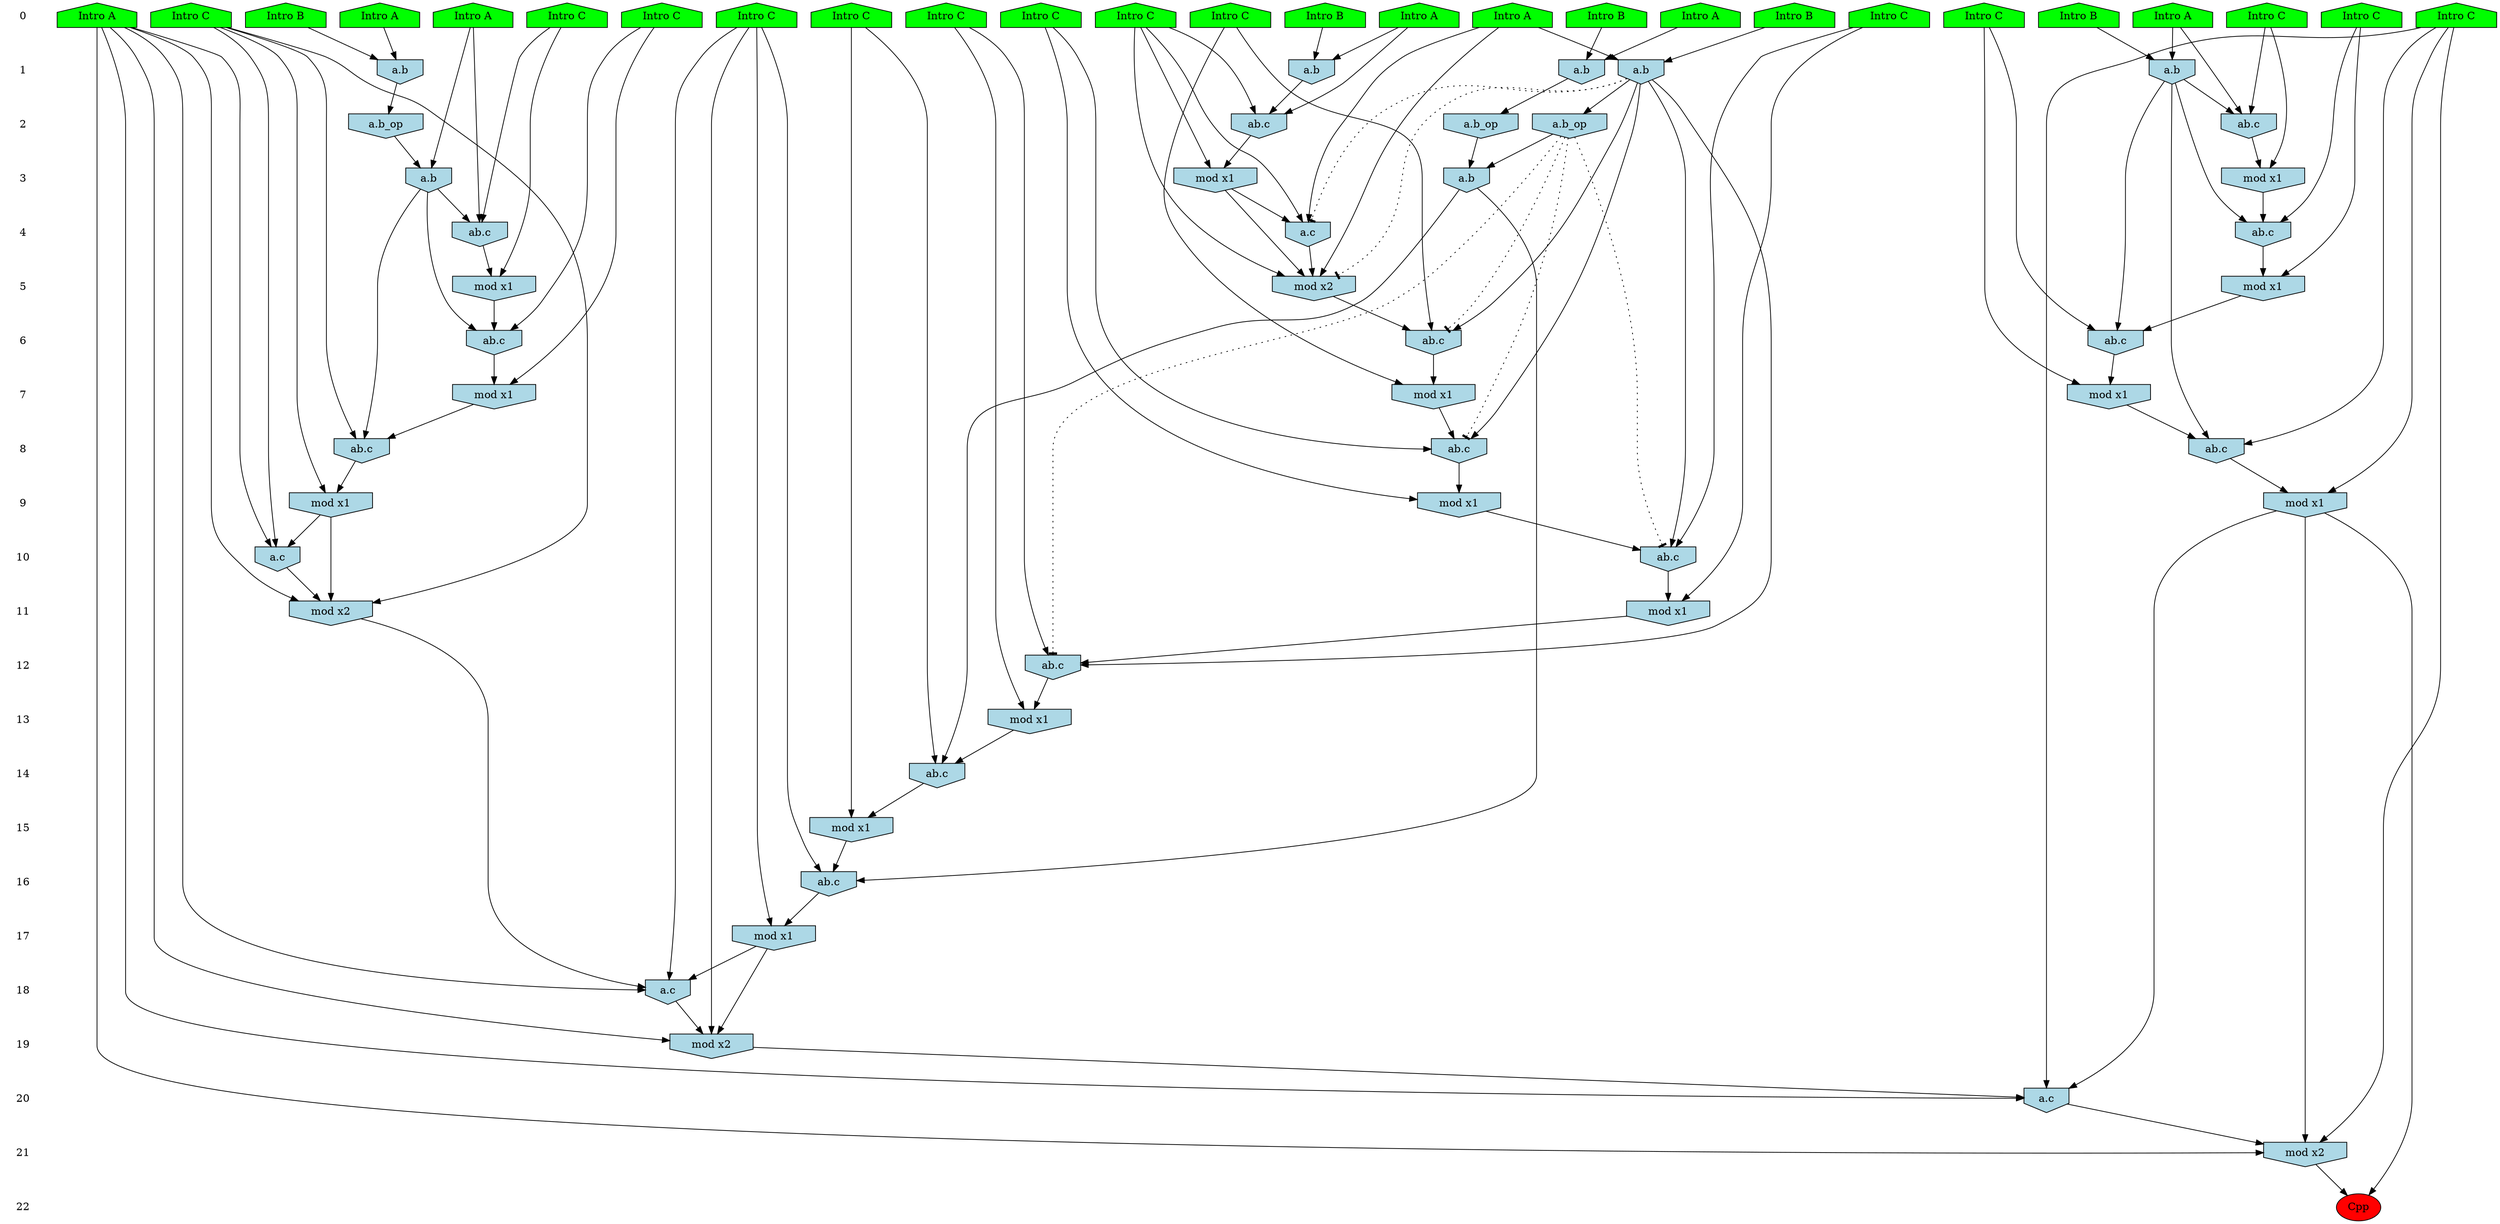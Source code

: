 /* Compression of 1 causal flows obtained in average at 2.090941E+01 t.u */
/* Compressed causal flows were: [3921] */
digraph G{
 ranksep=.5 ; 
{ rank = same ; "0" [shape=plaintext] ; node_1 [label ="Intro A", shape=house, style=filled, fillcolor=green] ;
node_2 [label ="Intro B", shape=house, style=filled, fillcolor=green] ;
node_3 [label ="Intro A", shape=house, style=filled, fillcolor=green] ;
node_4 [label ="Intro A", shape=house, style=filled, fillcolor=green] ;
node_5 [label ="Intro A", shape=house, style=filled, fillcolor=green] ;
node_6 [label ="Intro A", shape=house, style=filled, fillcolor=green] ;
node_7 [label ="Intro B", shape=house, style=filled, fillcolor=green] ;
node_8 [label ="Intro B", shape=house, style=filled, fillcolor=green] ;
node_9 [label ="Intro B", shape=house, style=filled, fillcolor=green] ;
node_10 [label ="Intro A", shape=house, style=filled, fillcolor=green] ;
node_11 [label ="Intro B", shape=house, style=filled, fillcolor=green] ;
node_12 [label ="Intro A", shape=house, style=filled, fillcolor=green] ;
node_13 [label ="Intro C", shape=house, style=filled, fillcolor=green] ;
node_14 [label ="Intro C", shape=house, style=filled, fillcolor=green] ;
node_15 [label ="Intro C", shape=house, style=filled, fillcolor=green] ;
node_16 [label ="Intro C", shape=house, style=filled, fillcolor=green] ;
node_17 [label ="Intro C", shape=house, style=filled, fillcolor=green] ;
node_18 [label ="Intro C", shape=house, style=filled, fillcolor=green] ;
node_19 [label ="Intro C", shape=house, style=filled, fillcolor=green] ;
node_20 [label ="Intro C", shape=house, style=filled, fillcolor=green] ;
node_21 [label ="Intro C", shape=house, style=filled, fillcolor=green] ;
node_22 [label ="Intro C", shape=house, style=filled, fillcolor=green] ;
node_23 [label ="Intro C", shape=house, style=filled, fillcolor=green] ;
node_24 [label ="Intro C", shape=house, style=filled, fillcolor=green] ;
node_25 [label ="Intro C", shape=house, style=filled, fillcolor=green] ;
node_26 [label ="Intro C", shape=house, style=filled, fillcolor=green] ;
}
{ rank = same ; "1" [shape=plaintext] ; node_27 [label="a.b", shape=invhouse, style=filled, fillcolor = lightblue] ;
node_32 [label="a.b", shape=invhouse, style=filled, fillcolor = lightblue] ;
node_33 [label="a.b", shape=invhouse, style=filled, fillcolor = lightblue] ;
node_39 [label="a.b", shape=invhouse, style=filled, fillcolor = lightblue] ;
node_40 [label="a.b", shape=invhouse, style=filled, fillcolor = lightblue] ;
}
{ rank = same ; "2" [shape=plaintext] ; node_28 [label="ab.c", shape=invhouse, style=filled, fillcolor = lightblue] ;
node_37 [label="a.b_op", shape=invhouse, style=filled, fillcolor = lightblue] ;
node_44 [label="ab.c", shape=invhouse, style=filled, fillcolor = lightblue] ;
node_50 [label="a.b_op", shape=invhouse, style=filled, fillcolor = lightblue] ;
node_54 [label="a.b_op", shape=invhouse, style=filled, fillcolor = lightblue] ;
}
{ rank = same ; "3" [shape=plaintext] ; node_29 [label="mod x1", shape=invhouse, style=filled, fillcolor = lightblue] ;
node_43 [label="a.b", shape=invhouse, style=filled, fillcolor = lightblue] ;
node_46 [label="mod x1", shape=invhouse, style=filled, fillcolor = lightblue] ;
node_60 [label="a.b", shape=invhouse, style=filled, fillcolor = lightblue] ;
}
{ rank = same ; "4" [shape=plaintext] ; node_30 [label="a.c", shape=invhouse, style=filled, fillcolor = lightblue] ;
node_47 [label="ab.c", shape=invhouse, style=filled, fillcolor = lightblue] ;
node_51 [label="ab.c", shape=invhouse, style=filled, fillcolor = lightblue] ;
}
{ rank = same ; "5" [shape=plaintext] ; node_31 [label="mod x2", shape=invhouse, style=filled, fillcolor = lightblue] ;
node_48 [label="mod x1", shape=invhouse, style=filled, fillcolor = lightblue] ;
node_55 [label="mod x1", shape=invhouse, style=filled, fillcolor = lightblue] ;
}
{ rank = same ; "6" [shape=plaintext] ; node_34 [label="ab.c", shape=invhouse, style=filled, fillcolor = lightblue] ;
node_52 [label="ab.c", shape=invhouse, style=filled, fillcolor = lightblue] ;
node_56 [label="ab.c", shape=invhouse, style=filled, fillcolor = lightblue] ;
}
{ rank = same ; "7" [shape=plaintext] ; node_35 [label="mod x1", shape=invhouse, style=filled, fillcolor = lightblue] ;
node_53 [label="mod x1", shape=invhouse, style=filled, fillcolor = lightblue] ;
node_57 [label="mod x1", shape=invhouse, style=filled, fillcolor = lightblue] ;
}
{ rank = same ; "8" [shape=plaintext] ; node_36 [label="ab.c", shape=invhouse, style=filled, fillcolor = lightblue] ;
node_58 [label="ab.c", shape=invhouse, style=filled, fillcolor = lightblue] ;
node_59 [label="ab.c", shape=invhouse, style=filled, fillcolor = lightblue] ;
}
{ rank = same ; "9" [shape=plaintext] ; node_38 [label="mod x1", shape=invhouse, style=filled, fillcolor = lightblue] ;
node_65 [label="mod x1", shape=invhouse, style=filled, fillcolor = lightblue] ;
node_66 [label="mod x1", shape=invhouse, style=filled, fillcolor = lightblue] ;
}
{ rank = same ; "10" [shape=plaintext] ; node_41 [label="ab.c", shape=invhouse, style=filled, fillcolor = lightblue] ;
node_67 [label="a.c", shape=invhouse, style=filled, fillcolor = lightblue] ;
}
{ rank = same ; "11" [shape=plaintext] ; node_42 [label="mod x1", shape=invhouse, style=filled, fillcolor = lightblue] ;
node_68 [label="mod x2", shape=invhouse, style=filled, fillcolor = lightblue] ;
}
{ rank = same ; "12" [shape=plaintext] ; node_45 [label="ab.c", shape=invhouse, style=filled, fillcolor = lightblue] ;
}
{ rank = same ; "13" [shape=plaintext] ; node_49 [label="mod x1", shape=invhouse, style=filled, fillcolor = lightblue] ;
}
{ rank = same ; "14" [shape=plaintext] ; node_61 [label="ab.c", shape=invhouse, style=filled, fillcolor = lightblue] ;
}
{ rank = same ; "15" [shape=plaintext] ; node_62 [label="mod x1", shape=invhouse, style=filled, fillcolor = lightblue] ;
}
{ rank = same ; "16" [shape=plaintext] ; node_63 [label="ab.c", shape=invhouse, style=filled, fillcolor = lightblue] ;
}
{ rank = same ; "17" [shape=plaintext] ; node_64 [label="mod x1", shape=invhouse, style=filled, fillcolor = lightblue] ;
}
{ rank = same ; "18" [shape=plaintext] ; node_69 [label="a.c", shape=invhouse, style=filled, fillcolor = lightblue] ;
}
{ rank = same ; "19" [shape=plaintext] ; node_70 [label="mod x2", shape=invhouse, style=filled, fillcolor = lightblue] ;
}
{ rank = same ; "20" [shape=plaintext] ; node_71 [label="a.c", shape=invhouse, style=filled, fillcolor = lightblue] ;
}
{ rank = same ; "21" [shape=plaintext] ; node_72 [label="mod x2", shape=invhouse, style=filled, fillcolor = lightblue] ;
}
{ rank = same ; "22" [shape=plaintext] ; node_73 [label ="Cpp", style=filled, fillcolor=red] ;
}
"0" -> "1" [style="invis"]; 
"1" -> "2" [style="invis"]; 
"2" -> "3" [style="invis"]; 
"3" -> "4" [style="invis"]; 
"4" -> "5" [style="invis"]; 
"5" -> "6" [style="invis"]; 
"6" -> "7" [style="invis"]; 
"7" -> "8" [style="invis"]; 
"8" -> "9" [style="invis"]; 
"9" -> "10" [style="invis"]; 
"10" -> "11" [style="invis"]; 
"11" -> "12" [style="invis"]; 
"12" -> "13" [style="invis"]; 
"13" -> "14" [style="invis"]; 
"14" -> "15" [style="invis"]; 
"15" -> "16" [style="invis"]; 
"16" -> "17" [style="invis"]; 
"17" -> "18" [style="invis"]; 
"18" -> "19" [style="invis"]; 
"19" -> "20" [style="invis"]; 
"20" -> "21" [style="invis"]; 
"21" -> "22" [style="invis"]; 
node_4 -> node_27
node_8 -> node_27
node_4 -> node_28
node_25 -> node_28
node_27 -> node_28
node_25 -> node_29
node_28 -> node_29
node_10 -> node_30
node_25 -> node_30
node_29 -> node_30
node_10 -> node_31
node_25 -> node_31
node_29 -> node_31
node_30 -> node_31
node_1 -> node_32
node_7 -> node_32
node_9 -> node_33
node_10 -> node_33
node_14 -> node_34
node_31 -> node_34
node_33 -> node_34
node_14 -> node_35
node_34 -> node_35
node_18 -> node_36
node_33 -> node_36
node_35 -> node_36
node_32 -> node_37
node_18 -> node_38
node_36 -> node_38
node_2 -> node_39
node_3 -> node_39
node_5 -> node_40
node_11 -> node_40
node_22 -> node_41
node_33 -> node_41
node_38 -> node_41
node_22 -> node_42
node_41 -> node_42
node_12 -> node_43
node_37 -> node_43
node_3 -> node_44
node_24 -> node_44
node_39 -> node_44
node_17 -> node_45
node_33 -> node_45
node_42 -> node_45
node_24 -> node_46
node_44 -> node_46
node_23 -> node_47
node_39 -> node_47
node_46 -> node_47
node_23 -> node_48
node_47 -> node_48
node_17 -> node_49
node_45 -> node_49
node_33 -> node_50
node_12 -> node_51
node_19 -> node_51
node_43 -> node_51
node_13 -> node_52
node_39 -> node_52
node_48 -> node_52
node_13 -> node_53
node_52 -> node_53
node_40 -> node_54
node_19 -> node_55
node_51 -> node_55
node_15 -> node_56
node_43 -> node_56
node_55 -> node_56
node_15 -> node_57
node_56 -> node_57
node_16 -> node_58
node_43 -> node_58
node_57 -> node_58
node_21 -> node_59
node_39 -> node_59
node_53 -> node_59
node_50 -> node_60
node_54 -> node_60
node_20 -> node_61
node_49 -> node_61
node_60 -> node_61
node_20 -> node_62
node_61 -> node_62
node_26 -> node_63
node_60 -> node_63
node_62 -> node_63
node_26 -> node_64
node_63 -> node_64
node_21 -> node_65
node_59 -> node_65
node_16 -> node_66
node_58 -> node_66
node_6 -> node_67
node_16 -> node_67
node_66 -> node_67
node_6 -> node_68
node_16 -> node_68
node_66 -> node_68
node_67 -> node_68
node_6 -> node_69
node_26 -> node_69
node_64 -> node_69
node_68 -> node_69
node_6 -> node_70
node_26 -> node_70
node_64 -> node_70
node_69 -> node_70
node_6 -> node_71
node_21 -> node_71
node_65 -> node_71
node_70 -> node_71
node_6 -> node_72
node_21 -> node_72
node_65 -> node_72
node_71 -> node_72
node_65 -> node_73
node_72 -> node_73
node_33 -> node_31 [style=dotted, arrowhead = tee] 
node_33 -> node_30 [style=dotted, arrowhead = tee] 
node_50 -> node_45 [style=dotted, arrowhead = tee] 
node_50 -> node_41 [style=dotted, arrowhead = tee] 
node_50 -> node_36 [style=dotted, arrowhead = tee] 
node_50 -> node_34 [style=dotted, arrowhead = tee] 
}
/*
 Dot generation time: 0.000000
*/